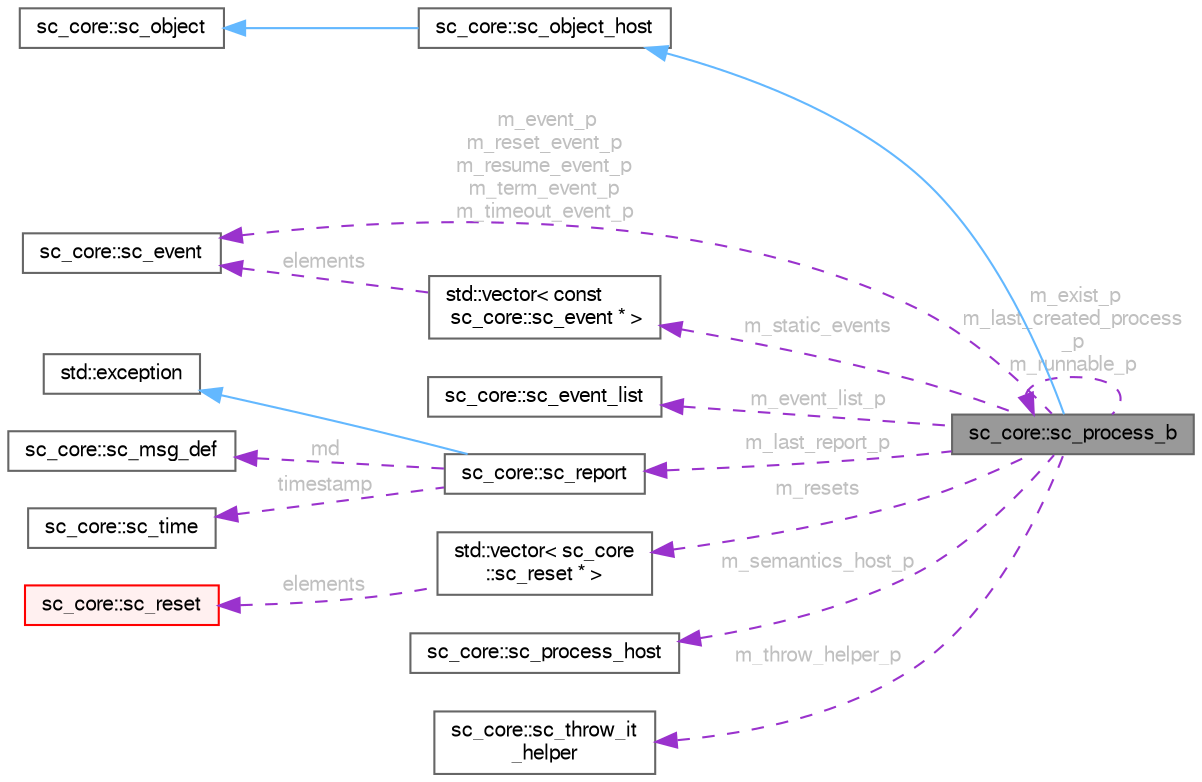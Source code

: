 digraph "sc_core::sc_process_b"
{
 // LATEX_PDF_SIZE
  bgcolor="transparent";
  edge [fontname=FreeSans,fontsize=10,labelfontname=FreeSans,labelfontsize=10];
  node [fontname=FreeSans,fontsize=10,shape=box,height=0.2,width=0.4];
  rankdir="LR";
  Node1 [id="Node000001",label="sc_core::sc_process_b",height=0.2,width=0.4,color="gray40", fillcolor="grey60", style="filled", fontcolor="black",tooltip=" "];
  Node2 -> Node1 [id="edge1_Node000001_Node000002",dir="back",color="steelblue1",style="solid",tooltip=" "];
  Node2 [id="Node000002",label="sc_core::sc_object_host",height=0.2,width=0.4,color="gray40", fillcolor="white", style="filled",URL="$a02129.html",tooltip=" "];
  Node3 -> Node2 [id="edge2_Node000002_Node000003",dir="back",color="steelblue1",style="solid",tooltip=" "];
  Node3 [id="Node000003",label="sc_core::sc_object",height=0.2,width=0.4,color="gray40", fillcolor="white", style="filled",URL="$a02125.html",tooltip=" "];
  Node4 -> Node1 [id="edge3_Node000001_Node000004",dir="back",color="darkorchid3",style="dashed",tooltip=" ",label=" m_event_p\nm_reset_event_p\nm_resume_event_p\nm_term_event_p\nm_timeout_event_p",fontcolor="grey" ];
  Node4 [id="Node000004",label="sc_core::sc_event",height=0.2,width=0.4,color="gray40", fillcolor="white", style="filled",URL="$a02053.html",tooltip=" "];
  Node5 -> Node1 [id="edge4_Node000001_Node000005",dir="back",color="darkorchid3",style="dashed",tooltip=" ",label=" m_event_list_p",fontcolor="grey" ];
  Node5 [id="Node000005",label="sc_core::sc_event_list",height=0.2,width=0.4,color="gray40", fillcolor="white", style="filled",URL="$a02041.html",tooltip=" "];
  Node1 -> Node1 [id="edge5_Node000001_Node000001",dir="back",color="darkorchid3",style="dashed",tooltip=" ",label=" m_exist_p\nm_last_created_process\l_p\nm_runnable_p",fontcolor="grey" ];
  Node6 -> Node1 [id="edge6_Node000001_Node000006",dir="back",color="darkorchid3",style="dashed",tooltip=" ",label=" m_last_report_p",fontcolor="grey" ];
  Node6 [id="Node000006",label="sc_core::sc_report",height=0.2,width=0.4,color="gray40", fillcolor="white", style="filled",URL="$a02353.html",tooltip=" "];
  Node7 -> Node6 [id="edge7_Node000006_Node000007",dir="back",color="steelblue1",style="solid",tooltip=" "];
  Node7 [id="Node000007",label="std::exception",height=0.2,width=0.4,color="gray40", fillcolor="white", style="filled",tooltip=" "];
  Node8 -> Node6 [id="edge8_Node000006_Node000008",dir="back",color="darkorchid3",style="dashed",tooltip=" ",label=" md",fontcolor="grey" ];
  Node8 [id="Node000008",label="sc_core::sc_msg_def",height=0.2,width=0.4,color="gray40", fillcolor="white", style="filled",URL="$a02357.html",tooltip=" "];
  Node9 -> Node6 [id="edge9_Node000006_Node000009",dir="back",color="darkorchid3",style="dashed",tooltip=" ",label=" timestamp",fontcolor="grey" ];
  Node9 [id="Node000009",label="sc_core::sc_time",height=0.2,width=0.4,color="gray40", fillcolor="white", style="filled",URL="$a02245.html",tooltip=" "];
  Node10 -> Node1 [id="edge10_Node000001_Node000010",dir="back",color="darkorchid3",style="dashed",tooltip=" ",label=" m_resets",fontcolor="grey" ];
  Node10 [id="Node000010",label="std::vector\< sc_core\l::sc_reset * \>",height=0.2,width=0.4,color="gray40", fillcolor="white", style="filled",tooltip=" "];
  Node11 -> Node10 [id="edge11_Node000010_Node000011",dir="back",color="darkorchid3",style="dashed",tooltip=" ",label=" elements",fontcolor="grey" ];
  Node11 [id="Node000011",label="sc_core::sc_reset",height=0.2,width=0.4,color="red", fillcolor="#FFF0F0", style="filled",URL="$a02181.html",tooltip=" "];
  Node16 -> Node1 [id="edge12_Node000001_Node000016",dir="back",color="darkorchid3",style="dashed",tooltip=" ",label=" m_semantics_host_p",fontcolor="grey" ];
  Node16 [id="Node000016",label="sc_core::sc_process_host",height=0.2,width=0.4,color="gray40", fillcolor="white", style="filled",URL="$a02141.html",tooltip=" "];
  Node17 -> Node1 [id="edge13_Node000001_Node000017",dir="back",color="darkorchid3",style="dashed",tooltip=" ",label=" m_static_events",fontcolor="grey" ];
  Node17 [id="Node000017",label="std::vector\< const\l sc_core::sc_event * \>",height=0.2,width=0.4,color="gray40", fillcolor="white", style="filled",tooltip=" "];
  Node4 -> Node17 [id="edge14_Node000017_Node000004",dir="back",color="darkorchid3",style="dashed",tooltip=" ",label=" elements",fontcolor="grey" ];
  Node18 -> Node1 [id="edge15_Node000001_Node000018",dir="back",color="darkorchid3",style="dashed",tooltip=" ",label=" m_throw_helper_p",fontcolor="grey" ];
  Node18 [id="Node000018",label="sc_core::sc_throw_it\l_helper",height=0.2,width=0.4,color="gray40", fillcolor="white", style="filled",URL="$a02149.html",tooltip=" "];
}
